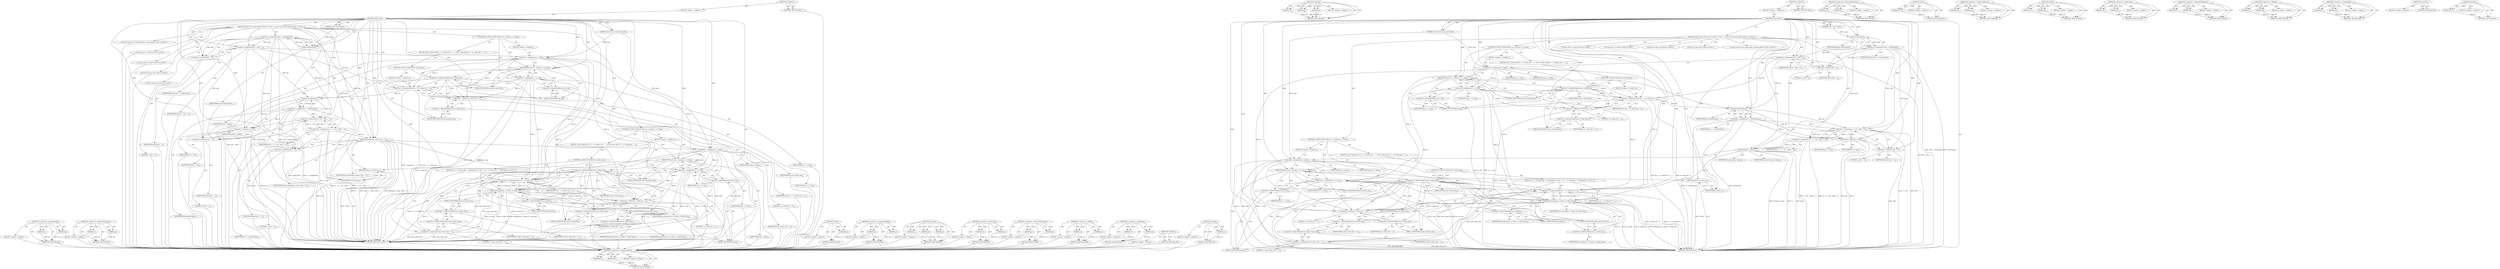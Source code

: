 digraph "xmalloc" {
vulnerable_149 [label=<(METHOD,&lt;operator&gt;.assignmentPlus)>];
vulnerable_150 [label=<(PARAM,p1)>];
vulnerable_151 [label=<(PARAM,p2)>];
vulnerable_152 [label=<(BLOCK,&lt;empty&gt;,&lt;empty&gt;)>];
vulnerable_153 [label=<(METHOD_RETURN,ANY)>];
vulnerable_173 [label=<(METHOD,memcpy)>];
vulnerable_174 [label=<(PARAM,p1)>];
vulnerable_175 [label=<(PARAM,p2)>];
vulnerable_176 [label=<(PARAM,p3)>];
vulnerable_177 [label=<(BLOCK,&lt;empty&gt;,&lt;empty&gt;)>];
vulnerable_178 [label=<(METHOD_RETURN,ANY)>];
vulnerable_6 [label=<(METHOD,&lt;global&gt;)<SUB>1</SUB>>];
vulnerable_7 [label=<(BLOCK,&lt;empty&gt;,&lt;empty&gt;)<SUB>1</SUB>>];
vulnerable_8 [label=<(METHOD,path_name)<SUB>1</SUB>>];
vulnerable_9 [label=<(PARAM,const struct name_path *path)<SUB>1</SUB>>];
vulnerable_10 [label=<(PARAM,const char *name)<SUB>1</SUB>>];
vulnerable_11 [label=<(BLOCK,{
	const struct name_path *p;
	char *n, *m;
	in...,{
	const struct name_path *p;
	char *n, *m;
	in...)<SUB>2</SUB>>];
vulnerable_12 [label="<(LOCAL,const struct name_path* p: name_path*)<SUB>3</SUB>>"];
vulnerable_13 [label="<(LOCAL,char* n: char*)<SUB>4</SUB>>"];
vulnerable_14 [label="<(LOCAL,char* m: char*)<SUB>4</SUB>>"];
vulnerable_15 [label="<(LOCAL,int nlen: int)<SUB>5</SUB>>"];
vulnerable_16 [label=<(&lt;operator&gt;.assignment,nlen = strlen(name))<SUB>5</SUB>>];
vulnerable_17 [label=<(IDENTIFIER,nlen,nlen = strlen(name))<SUB>5</SUB>>];
vulnerable_18 [label=<(strlen,strlen(name))<SUB>5</SUB>>];
vulnerable_19 [label=<(IDENTIFIER,name,strlen(name))<SUB>5</SUB>>];
vulnerable_20 [label="<(LOCAL,int len: int)<SUB>6</SUB>>"];
vulnerable_21 [label=<(&lt;operator&gt;.assignment,len = nlen + 1)<SUB>6</SUB>>];
vulnerable_22 [label=<(IDENTIFIER,len,len = nlen + 1)<SUB>6</SUB>>];
vulnerable_23 [label=<(&lt;operator&gt;.addition,nlen + 1)<SUB>6</SUB>>];
vulnerable_24 [label=<(IDENTIFIER,nlen,nlen + 1)<SUB>6</SUB>>];
vulnerable_25 [label=<(LITERAL,1,nlen + 1)<SUB>6</SUB>>];
vulnerable_26 [label=<(CONTROL_STRUCTURE,FOR,for (p = path;p;p = p-&gt;up))<SUB>8</SUB>>];
vulnerable_27 [label=<(BLOCK,&lt;empty&gt;,&lt;empty&gt;)<SUB>8</SUB>>];
vulnerable_28 [label=<(&lt;operator&gt;.assignment,p = path)<SUB>8</SUB>>];
vulnerable_29 [label=<(IDENTIFIER,p,p = path)<SUB>8</SUB>>];
vulnerable_30 [label=<(IDENTIFIER,path,p = path)<SUB>8</SUB>>];
vulnerable_31 [label=<(IDENTIFIER,p,for (p = path;p;p = p-&gt;up))<SUB>8</SUB>>];
vulnerable_32 [label=<(&lt;operator&gt;.assignment,p = p-&gt;up)<SUB>8</SUB>>];
vulnerable_33 [label=<(IDENTIFIER,p,p = p-&gt;up)<SUB>8</SUB>>];
vulnerable_34 [label=<(&lt;operator&gt;.indirectFieldAccess,p-&gt;up)<SUB>8</SUB>>];
vulnerable_35 [label=<(IDENTIFIER,p,p = p-&gt;up)<SUB>8</SUB>>];
vulnerable_36 [label=<(FIELD_IDENTIFIER,up,up)<SUB>8</SUB>>];
vulnerable_37 [label=<(BLOCK,{
		if (p-&gt;elem_len)
			len += p-&gt;elem_len + 1;...,{
		if (p-&gt;elem_len)
			len += p-&gt;elem_len + 1;...)<SUB>8</SUB>>];
vulnerable_38 [label=<(CONTROL_STRUCTURE,IF,if (p-&gt;elem_len))<SUB>9</SUB>>];
vulnerable_39 [label=<(&lt;operator&gt;.indirectFieldAccess,p-&gt;elem_len)<SUB>9</SUB>>];
vulnerable_40 [label=<(IDENTIFIER,p,if (p-&gt;elem_len))<SUB>9</SUB>>];
vulnerable_41 [label=<(FIELD_IDENTIFIER,elem_len,elem_len)<SUB>9</SUB>>];
vulnerable_42 [label=<(BLOCK,&lt;empty&gt;,&lt;empty&gt;)<SUB>10</SUB>>];
vulnerable_43 [label=<(&lt;operator&gt;.assignmentPlus,len += p-&gt;elem_len + 1)<SUB>10</SUB>>];
vulnerable_44 [label=<(IDENTIFIER,len,len += p-&gt;elem_len + 1)<SUB>10</SUB>>];
vulnerable_45 [label=<(&lt;operator&gt;.addition,p-&gt;elem_len + 1)<SUB>10</SUB>>];
vulnerable_46 [label=<(&lt;operator&gt;.indirectFieldAccess,p-&gt;elem_len)<SUB>10</SUB>>];
vulnerable_47 [label=<(IDENTIFIER,p,p-&gt;elem_len + 1)<SUB>10</SUB>>];
vulnerable_48 [label=<(FIELD_IDENTIFIER,elem_len,elem_len)<SUB>10</SUB>>];
vulnerable_49 [label=<(LITERAL,1,p-&gt;elem_len + 1)<SUB>10</SUB>>];
vulnerable_50 [label=<(&lt;operator&gt;.assignment,n = xmalloc(len))<SUB>12</SUB>>];
vulnerable_51 [label=<(IDENTIFIER,n,n = xmalloc(len))<SUB>12</SUB>>];
vulnerable_52 [label=<(xmalloc,xmalloc(len))<SUB>12</SUB>>];
vulnerable_53 [label=<(IDENTIFIER,len,xmalloc(len))<SUB>12</SUB>>];
vulnerable_54 [label=<(&lt;operator&gt;.assignment,m = n + len - (nlen + 1))<SUB>13</SUB>>];
vulnerable_55 [label=<(IDENTIFIER,m,m = n + len - (nlen + 1))<SUB>13</SUB>>];
vulnerable_56 [label=<(&lt;operator&gt;.subtraction,n + len - (nlen + 1))<SUB>13</SUB>>];
vulnerable_57 [label=<(&lt;operator&gt;.addition,n + len)<SUB>13</SUB>>];
vulnerable_58 [label=<(IDENTIFIER,n,n + len)<SUB>13</SUB>>];
vulnerable_59 [label=<(IDENTIFIER,len,n + len)<SUB>13</SUB>>];
vulnerable_60 [label=<(&lt;operator&gt;.addition,nlen + 1)<SUB>13</SUB>>];
vulnerable_61 [label=<(IDENTIFIER,nlen,nlen + 1)<SUB>13</SUB>>];
vulnerable_62 [label=<(LITERAL,1,nlen + 1)<SUB>13</SUB>>];
vulnerable_63 [label=<(strcpy,strcpy(m, name))<SUB>14</SUB>>];
vulnerable_64 [label=<(IDENTIFIER,m,strcpy(m, name))<SUB>14</SUB>>];
vulnerable_65 [label=<(IDENTIFIER,name,strcpy(m, name))<SUB>14</SUB>>];
vulnerable_66 [label=<(CONTROL_STRUCTURE,FOR,for (p = path;p;p = p-&gt;up))<SUB>15</SUB>>];
vulnerable_67 [label=<(BLOCK,&lt;empty&gt;,&lt;empty&gt;)<SUB>15</SUB>>];
vulnerable_68 [label=<(&lt;operator&gt;.assignment,p = path)<SUB>15</SUB>>];
vulnerable_69 [label=<(IDENTIFIER,p,p = path)<SUB>15</SUB>>];
vulnerable_70 [label=<(IDENTIFIER,path,p = path)<SUB>15</SUB>>];
vulnerable_71 [label=<(IDENTIFIER,p,for (p = path;p;p = p-&gt;up))<SUB>15</SUB>>];
vulnerable_72 [label=<(&lt;operator&gt;.assignment,p = p-&gt;up)<SUB>15</SUB>>];
vulnerable_73 [label=<(IDENTIFIER,p,p = p-&gt;up)<SUB>15</SUB>>];
vulnerable_74 [label=<(&lt;operator&gt;.indirectFieldAccess,p-&gt;up)<SUB>15</SUB>>];
vulnerable_75 [label=<(IDENTIFIER,p,p = p-&gt;up)<SUB>15</SUB>>];
vulnerable_76 [label=<(FIELD_IDENTIFIER,up,up)<SUB>15</SUB>>];
vulnerable_77 [label=<(BLOCK,{
 		if (p-&gt;elem_len) {
 			m -= p-&gt;elem_len + ...,{
 		if (p-&gt;elem_len) {
 			m -= p-&gt;elem_len + ...)<SUB>15</SUB>>];
vulnerable_78 [label=<(CONTROL_STRUCTURE,IF,if (p-&gt;elem_len))<SUB>16</SUB>>];
vulnerable_79 [label=<(&lt;operator&gt;.indirectFieldAccess,p-&gt;elem_len)<SUB>16</SUB>>];
vulnerable_80 [label=<(IDENTIFIER,p,if (p-&gt;elem_len))<SUB>16</SUB>>];
vulnerable_81 [label=<(FIELD_IDENTIFIER,elem_len,elem_len)<SUB>16</SUB>>];
vulnerable_82 [label=<(BLOCK,{
 			m -= p-&gt;elem_len + 1;
			memcpy(m, p-&gt;ele...,{
 			m -= p-&gt;elem_len + 1;
			memcpy(m, p-&gt;ele...)<SUB>16</SUB>>];
vulnerable_83 [label=<(&lt;operator&gt;.assignmentMinus,m -= p-&gt;elem_len + 1)<SUB>17</SUB>>];
vulnerable_84 [label=<(IDENTIFIER,m,m -= p-&gt;elem_len + 1)<SUB>17</SUB>>];
vulnerable_85 [label=<(&lt;operator&gt;.addition,p-&gt;elem_len + 1)<SUB>17</SUB>>];
vulnerable_86 [label=<(&lt;operator&gt;.indirectFieldAccess,p-&gt;elem_len)<SUB>17</SUB>>];
vulnerable_87 [label=<(IDENTIFIER,p,p-&gt;elem_len + 1)<SUB>17</SUB>>];
vulnerable_88 [label=<(FIELD_IDENTIFIER,elem_len,elem_len)<SUB>17</SUB>>];
vulnerable_89 [label=<(LITERAL,1,p-&gt;elem_len + 1)<SUB>17</SUB>>];
vulnerable_90 [label=<(memcpy,memcpy(m, p-&gt;elem, p-&gt;elem_len))<SUB>18</SUB>>];
vulnerable_91 [label=<(IDENTIFIER,m,memcpy(m, p-&gt;elem, p-&gt;elem_len))<SUB>18</SUB>>];
vulnerable_92 [label=<(&lt;operator&gt;.indirectFieldAccess,p-&gt;elem)<SUB>18</SUB>>];
vulnerable_93 [label=<(IDENTIFIER,p,memcpy(m, p-&gt;elem, p-&gt;elem_len))<SUB>18</SUB>>];
vulnerable_94 [label=<(FIELD_IDENTIFIER,elem,elem)<SUB>18</SUB>>];
vulnerable_95 [label=<(&lt;operator&gt;.indirectFieldAccess,p-&gt;elem_len)<SUB>18</SUB>>];
vulnerable_96 [label=<(IDENTIFIER,p,memcpy(m, p-&gt;elem, p-&gt;elem_len))<SUB>18</SUB>>];
vulnerable_97 [label=<(FIELD_IDENTIFIER,elem_len,elem_len)<SUB>18</SUB>>];
vulnerable_98 [label=<(&lt;operator&gt;.assignment,m[p-&gt;elem_len] = '/')<SUB>19</SUB>>];
vulnerable_99 [label=<(&lt;operator&gt;.indirectIndexAccess,m[p-&gt;elem_len])<SUB>19</SUB>>];
vulnerable_100 [label=<(IDENTIFIER,m,m[p-&gt;elem_len] = '/')<SUB>19</SUB>>];
vulnerable_101 [label=<(&lt;operator&gt;.indirectFieldAccess,p-&gt;elem_len)<SUB>19</SUB>>];
vulnerable_102 [label=<(IDENTIFIER,p,m[p-&gt;elem_len] = '/')<SUB>19</SUB>>];
vulnerable_103 [label=<(FIELD_IDENTIFIER,elem_len,elem_len)<SUB>19</SUB>>];
vulnerable_104 [label=<(LITERAL,'/',m[p-&gt;elem_len] = '/')<SUB>19</SUB>>];
vulnerable_105 [label=<(RETURN,return n;,return n;)<SUB>22</SUB>>];
vulnerable_106 [label=<(IDENTIFIER,n,return n;)<SUB>22</SUB>>];
vulnerable_107 [label=<(METHOD_RETURN,char*)<SUB>1</SUB>>];
vulnerable_109 [label=<(METHOD_RETURN,ANY)<SUB>1</SUB>>];
vulnerable_179 [label=<(METHOD,&lt;operator&gt;.indirectIndexAccess)>];
vulnerable_180 [label=<(PARAM,p1)>];
vulnerable_181 [label=<(PARAM,p2)>];
vulnerable_182 [label=<(BLOCK,&lt;empty&gt;,&lt;empty&gt;)>];
vulnerable_183 [label=<(METHOD_RETURN,ANY)>];
vulnerable_135 [label=<(METHOD,strlen)>];
vulnerable_136 [label=<(PARAM,p1)>];
vulnerable_137 [label=<(BLOCK,&lt;empty&gt;,&lt;empty&gt;)>];
vulnerable_138 [label=<(METHOD_RETURN,ANY)>];
vulnerable_168 [label=<(METHOD,&lt;operator&gt;.assignmentMinus)>];
vulnerable_169 [label=<(PARAM,p1)>];
vulnerable_170 [label=<(PARAM,p2)>];
vulnerable_171 [label=<(BLOCK,&lt;empty&gt;,&lt;empty&gt;)>];
vulnerable_172 [label=<(METHOD_RETURN,ANY)>];
vulnerable_163 [label=<(METHOD,strcpy)>];
vulnerable_164 [label=<(PARAM,p1)>];
vulnerable_165 [label=<(PARAM,p2)>];
vulnerable_166 [label=<(BLOCK,&lt;empty&gt;,&lt;empty&gt;)>];
vulnerable_167 [label=<(METHOD_RETURN,ANY)>];
vulnerable_158 [label=<(METHOD,&lt;operator&gt;.subtraction)>];
vulnerable_159 [label=<(PARAM,p1)>];
vulnerable_160 [label=<(PARAM,p2)>];
vulnerable_161 [label=<(BLOCK,&lt;empty&gt;,&lt;empty&gt;)>];
vulnerable_162 [label=<(METHOD_RETURN,ANY)>];
vulnerable_144 [label=<(METHOD,&lt;operator&gt;.indirectFieldAccess)>];
vulnerable_145 [label=<(PARAM,p1)>];
vulnerable_146 [label=<(PARAM,p2)>];
vulnerable_147 [label=<(BLOCK,&lt;empty&gt;,&lt;empty&gt;)>];
vulnerable_148 [label=<(METHOD_RETURN,ANY)>];
vulnerable_139 [label=<(METHOD,&lt;operator&gt;.addition)>];
vulnerable_140 [label=<(PARAM,p1)>];
vulnerable_141 [label=<(PARAM,p2)>];
vulnerable_142 [label=<(BLOCK,&lt;empty&gt;,&lt;empty&gt;)>];
vulnerable_143 [label=<(METHOD_RETURN,ANY)>];
vulnerable_130 [label=<(METHOD,&lt;operator&gt;.assignment)>];
vulnerable_131 [label=<(PARAM,p1)>];
vulnerable_132 [label=<(PARAM,p2)>];
vulnerable_133 [label=<(BLOCK,&lt;empty&gt;,&lt;empty&gt;)>];
vulnerable_134 [label=<(METHOD_RETURN,ANY)>];
vulnerable_124 [label=<(METHOD,&lt;global&gt;)<SUB>1</SUB>>];
vulnerable_125 [label=<(BLOCK,&lt;empty&gt;,&lt;empty&gt;)>];
vulnerable_126 [label=<(METHOD_RETURN,ANY)>];
vulnerable_154 [label=<(METHOD,xmalloc)>];
vulnerable_155 [label=<(PARAM,p1)>];
vulnerable_156 [label=<(BLOCK,&lt;empty&gt;,&lt;empty&gt;)>];
vulnerable_157 [label=<(METHOD_RETURN,ANY)>];
fixed_152 [label=<(METHOD,&lt;operator&gt;.assignmentPlus)>];
fixed_153 [label=<(PARAM,p1)>];
fixed_154 [label=<(PARAM,p2)>];
fixed_155 [label=<(BLOCK,&lt;empty&gt;,&lt;empty&gt;)>];
fixed_156 [label=<(METHOD_RETURN,ANY)>];
fixed_177 [label=<(METHOD,&lt;operator&gt;.indirectIndexAccess)>];
fixed_178 [label=<(PARAM,p1)>];
fixed_179 [label=<(PARAM,p2)>];
fixed_180 [label=<(BLOCK,&lt;empty&gt;,&lt;empty&gt;)>];
fixed_181 [label=<(METHOD_RETURN,ANY)>];
fixed_6 [label=<(METHOD,&lt;global&gt;)<SUB>1</SUB>>];
fixed_7 [label=<(BLOCK,&lt;empty&gt;,&lt;empty&gt;)<SUB>1</SUB>>];
fixed_8 [label=<(METHOD,path_name)<SUB>1</SUB>>];
fixed_9 [label=<(PARAM,const struct name_path *path)<SUB>1</SUB>>];
fixed_10 [label=<(PARAM,const char *name)<SUB>1</SUB>>];
fixed_11 [label=<(BLOCK,{
	const struct name_path *p;
	char *n, *m;
	in...,{
	const struct name_path *p;
	char *n, *m;
	in...)<SUB>2</SUB>>];
fixed_12 [label="<(LOCAL,const struct name_path* p: name_path*)<SUB>3</SUB>>"];
fixed_13 [label="<(LOCAL,char* n: char*)<SUB>4</SUB>>"];
fixed_14 [label="<(LOCAL,char* m: char*)<SUB>4</SUB>>"];
fixed_15 [label="<(LOCAL,int nlen: int)<SUB>5</SUB>>"];
fixed_16 [label=<(&lt;operator&gt;.assignment,nlen = strlen(name))<SUB>5</SUB>>];
fixed_17 [label=<(IDENTIFIER,nlen,nlen = strlen(name))<SUB>5</SUB>>];
fixed_18 [label=<(strlen,strlen(name))<SUB>5</SUB>>];
fixed_19 [label=<(IDENTIFIER,name,strlen(name))<SUB>5</SUB>>];
fixed_20 [label="<(LOCAL,int len: int)<SUB>6</SUB>>"];
fixed_21 [label=<(&lt;operator&gt;.assignment,len = nlen + 1)<SUB>6</SUB>>];
fixed_22 [label=<(IDENTIFIER,len,len = nlen + 1)<SUB>6</SUB>>];
fixed_23 [label=<(&lt;operator&gt;.addition,nlen + 1)<SUB>6</SUB>>];
fixed_24 [label=<(IDENTIFIER,nlen,nlen + 1)<SUB>6</SUB>>];
fixed_25 [label=<(LITERAL,1,nlen + 1)<SUB>6</SUB>>];
fixed_26 [label=<(CONTROL_STRUCTURE,FOR,for (p = path;p;p = p-&gt;up))<SUB>8</SUB>>];
fixed_27 [label=<(BLOCK,&lt;empty&gt;,&lt;empty&gt;)<SUB>8</SUB>>];
fixed_28 [label=<(&lt;operator&gt;.assignment,p = path)<SUB>8</SUB>>];
fixed_29 [label=<(IDENTIFIER,p,p = path)<SUB>8</SUB>>];
fixed_30 [label=<(IDENTIFIER,path,p = path)<SUB>8</SUB>>];
fixed_31 [label=<(IDENTIFIER,p,for (p = path;p;p = p-&gt;up))<SUB>8</SUB>>];
fixed_32 [label=<(&lt;operator&gt;.assignment,p = p-&gt;up)<SUB>8</SUB>>];
fixed_33 [label=<(IDENTIFIER,p,p = p-&gt;up)<SUB>8</SUB>>];
fixed_34 [label=<(&lt;operator&gt;.indirectFieldAccess,p-&gt;up)<SUB>8</SUB>>];
fixed_35 [label=<(IDENTIFIER,p,p = p-&gt;up)<SUB>8</SUB>>];
fixed_36 [label=<(FIELD_IDENTIFIER,up,up)<SUB>8</SUB>>];
fixed_37 [label=<(BLOCK,{
		if (p-&gt;elem_len)
			len += p-&gt;elem_len + 1;...,{
		if (p-&gt;elem_len)
			len += p-&gt;elem_len + 1;...)<SUB>8</SUB>>];
fixed_38 [label=<(CONTROL_STRUCTURE,IF,if (p-&gt;elem_len))<SUB>9</SUB>>];
fixed_39 [label=<(&lt;operator&gt;.indirectFieldAccess,p-&gt;elem_len)<SUB>9</SUB>>];
fixed_40 [label=<(IDENTIFIER,p,if (p-&gt;elem_len))<SUB>9</SUB>>];
fixed_41 [label=<(FIELD_IDENTIFIER,elem_len,elem_len)<SUB>9</SUB>>];
fixed_42 [label=<(BLOCK,&lt;empty&gt;,&lt;empty&gt;)<SUB>10</SUB>>];
fixed_43 [label=<(&lt;operator&gt;.assignmentPlus,len += p-&gt;elem_len + 1)<SUB>10</SUB>>];
fixed_44 [label=<(IDENTIFIER,len,len += p-&gt;elem_len + 1)<SUB>10</SUB>>];
fixed_45 [label=<(&lt;operator&gt;.addition,p-&gt;elem_len + 1)<SUB>10</SUB>>];
fixed_46 [label=<(&lt;operator&gt;.indirectFieldAccess,p-&gt;elem_len)<SUB>10</SUB>>];
fixed_47 [label=<(IDENTIFIER,p,p-&gt;elem_len + 1)<SUB>10</SUB>>];
fixed_48 [label=<(FIELD_IDENTIFIER,elem_len,elem_len)<SUB>10</SUB>>];
fixed_49 [label=<(LITERAL,1,p-&gt;elem_len + 1)<SUB>10</SUB>>];
fixed_50 [label=<(&lt;operator&gt;.assignment,n = xmalloc(len))<SUB>12</SUB>>];
fixed_51 [label=<(IDENTIFIER,n,n = xmalloc(len))<SUB>12</SUB>>];
fixed_52 [label=<(xmalloc,xmalloc(len))<SUB>12</SUB>>];
fixed_53 [label=<(IDENTIFIER,len,xmalloc(len))<SUB>12</SUB>>];
fixed_54 [label=<(&lt;operator&gt;.assignment,m = n + len - (nlen + 1))<SUB>13</SUB>>];
fixed_55 [label=<(IDENTIFIER,m,m = n + len - (nlen + 1))<SUB>13</SUB>>];
fixed_56 [label=<(&lt;operator&gt;.subtraction,n + len - (nlen + 1))<SUB>13</SUB>>];
fixed_57 [label=<(&lt;operator&gt;.addition,n + len)<SUB>13</SUB>>];
fixed_58 [label=<(IDENTIFIER,n,n + len)<SUB>13</SUB>>];
fixed_59 [label=<(IDENTIFIER,len,n + len)<SUB>13</SUB>>];
fixed_60 [label=<(&lt;operator&gt;.addition,nlen + 1)<SUB>13</SUB>>];
fixed_61 [label=<(IDENTIFIER,nlen,nlen + 1)<SUB>13</SUB>>];
fixed_62 [label=<(LITERAL,1,nlen + 1)<SUB>13</SUB>>];
fixed_63 [label=<(memcpy,memcpy(m, name, nlen + 1))<SUB>14</SUB>>];
fixed_64 [label=<(IDENTIFIER,m,memcpy(m, name, nlen + 1))<SUB>14</SUB>>];
fixed_65 [label=<(IDENTIFIER,name,memcpy(m, name, nlen + 1))<SUB>14</SUB>>];
fixed_66 [label=<(&lt;operator&gt;.addition,nlen + 1)<SUB>14</SUB>>];
fixed_67 [label=<(IDENTIFIER,nlen,nlen + 1)<SUB>14</SUB>>];
fixed_68 [label=<(LITERAL,1,nlen + 1)<SUB>14</SUB>>];
fixed_69 [label=<(CONTROL_STRUCTURE,FOR,for (p = path;p;p = p-&gt;up))<SUB>15</SUB>>];
fixed_70 [label=<(BLOCK,&lt;empty&gt;,&lt;empty&gt;)<SUB>15</SUB>>];
fixed_71 [label=<(&lt;operator&gt;.assignment,p = path)<SUB>15</SUB>>];
fixed_72 [label=<(IDENTIFIER,p,p = path)<SUB>15</SUB>>];
fixed_73 [label=<(IDENTIFIER,path,p = path)<SUB>15</SUB>>];
fixed_74 [label=<(IDENTIFIER,p,for (p = path;p;p = p-&gt;up))<SUB>15</SUB>>];
fixed_75 [label=<(&lt;operator&gt;.assignment,p = p-&gt;up)<SUB>15</SUB>>];
fixed_76 [label=<(IDENTIFIER,p,p = p-&gt;up)<SUB>15</SUB>>];
fixed_77 [label=<(&lt;operator&gt;.indirectFieldAccess,p-&gt;up)<SUB>15</SUB>>];
fixed_78 [label=<(IDENTIFIER,p,p = p-&gt;up)<SUB>15</SUB>>];
fixed_79 [label=<(FIELD_IDENTIFIER,up,up)<SUB>15</SUB>>];
fixed_80 [label=<(BLOCK,{
 		if (p-&gt;elem_len) {
 			m -= p-&gt;elem_len + ...,{
 		if (p-&gt;elem_len) {
 			m -= p-&gt;elem_len + ...)<SUB>15</SUB>>];
fixed_81 [label=<(CONTROL_STRUCTURE,IF,if (p-&gt;elem_len))<SUB>16</SUB>>];
fixed_82 [label=<(&lt;operator&gt;.indirectFieldAccess,p-&gt;elem_len)<SUB>16</SUB>>];
fixed_83 [label=<(IDENTIFIER,p,if (p-&gt;elem_len))<SUB>16</SUB>>];
fixed_84 [label=<(FIELD_IDENTIFIER,elem_len,elem_len)<SUB>16</SUB>>];
fixed_85 [label=<(BLOCK,{
 			m -= p-&gt;elem_len + 1;
			memcpy(m, p-&gt;ele...,{
 			m -= p-&gt;elem_len + 1;
			memcpy(m, p-&gt;ele...)<SUB>16</SUB>>];
fixed_86 [label=<(&lt;operator&gt;.assignmentMinus,m -= p-&gt;elem_len + 1)<SUB>17</SUB>>];
fixed_87 [label=<(IDENTIFIER,m,m -= p-&gt;elem_len + 1)<SUB>17</SUB>>];
fixed_88 [label=<(&lt;operator&gt;.addition,p-&gt;elem_len + 1)<SUB>17</SUB>>];
fixed_89 [label=<(&lt;operator&gt;.indirectFieldAccess,p-&gt;elem_len)<SUB>17</SUB>>];
fixed_90 [label=<(IDENTIFIER,p,p-&gt;elem_len + 1)<SUB>17</SUB>>];
fixed_91 [label=<(FIELD_IDENTIFIER,elem_len,elem_len)<SUB>17</SUB>>];
fixed_92 [label=<(LITERAL,1,p-&gt;elem_len + 1)<SUB>17</SUB>>];
fixed_93 [label=<(memcpy,memcpy(m, p-&gt;elem, p-&gt;elem_len))<SUB>18</SUB>>];
fixed_94 [label=<(IDENTIFIER,m,memcpy(m, p-&gt;elem, p-&gt;elem_len))<SUB>18</SUB>>];
fixed_95 [label=<(&lt;operator&gt;.indirectFieldAccess,p-&gt;elem)<SUB>18</SUB>>];
fixed_96 [label=<(IDENTIFIER,p,memcpy(m, p-&gt;elem, p-&gt;elem_len))<SUB>18</SUB>>];
fixed_97 [label=<(FIELD_IDENTIFIER,elem,elem)<SUB>18</SUB>>];
fixed_98 [label=<(&lt;operator&gt;.indirectFieldAccess,p-&gt;elem_len)<SUB>18</SUB>>];
fixed_99 [label=<(IDENTIFIER,p,memcpy(m, p-&gt;elem, p-&gt;elem_len))<SUB>18</SUB>>];
fixed_100 [label=<(FIELD_IDENTIFIER,elem_len,elem_len)<SUB>18</SUB>>];
fixed_101 [label=<(&lt;operator&gt;.assignment,m[p-&gt;elem_len] = '/')<SUB>19</SUB>>];
fixed_102 [label=<(&lt;operator&gt;.indirectIndexAccess,m[p-&gt;elem_len])<SUB>19</SUB>>];
fixed_103 [label=<(IDENTIFIER,m,m[p-&gt;elem_len] = '/')<SUB>19</SUB>>];
fixed_104 [label=<(&lt;operator&gt;.indirectFieldAccess,p-&gt;elem_len)<SUB>19</SUB>>];
fixed_105 [label=<(IDENTIFIER,p,m[p-&gt;elem_len] = '/')<SUB>19</SUB>>];
fixed_106 [label=<(FIELD_IDENTIFIER,elem_len,elem_len)<SUB>19</SUB>>];
fixed_107 [label=<(LITERAL,'/',m[p-&gt;elem_len] = '/')<SUB>19</SUB>>];
fixed_108 [label=<(RETURN,return n;,return n;)<SUB>22</SUB>>];
fixed_109 [label=<(IDENTIFIER,n,return n;)<SUB>22</SUB>>];
fixed_110 [label=<(METHOD_RETURN,char*)<SUB>1</SUB>>];
fixed_112 [label=<(METHOD_RETURN,ANY)<SUB>1</SUB>>];
fixed_138 [label=<(METHOD,strlen)>];
fixed_139 [label=<(PARAM,p1)>];
fixed_140 [label=<(BLOCK,&lt;empty&gt;,&lt;empty&gt;)>];
fixed_141 [label=<(METHOD_RETURN,ANY)>];
fixed_172 [label=<(METHOD,&lt;operator&gt;.assignmentMinus)>];
fixed_173 [label=<(PARAM,p1)>];
fixed_174 [label=<(PARAM,p2)>];
fixed_175 [label=<(BLOCK,&lt;empty&gt;,&lt;empty&gt;)>];
fixed_176 [label=<(METHOD_RETURN,ANY)>];
fixed_166 [label=<(METHOD,memcpy)>];
fixed_167 [label=<(PARAM,p1)>];
fixed_168 [label=<(PARAM,p2)>];
fixed_169 [label=<(PARAM,p3)>];
fixed_170 [label=<(BLOCK,&lt;empty&gt;,&lt;empty&gt;)>];
fixed_171 [label=<(METHOD_RETURN,ANY)>];
fixed_161 [label=<(METHOD,&lt;operator&gt;.subtraction)>];
fixed_162 [label=<(PARAM,p1)>];
fixed_163 [label=<(PARAM,p2)>];
fixed_164 [label=<(BLOCK,&lt;empty&gt;,&lt;empty&gt;)>];
fixed_165 [label=<(METHOD_RETURN,ANY)>];
fixed_147 [label=<(METHOD,&lt;operator&gt;.indirectFieldAccess)>];
fixed_148 [label=<(PARAM,p1)>];
fixed_149 [label=<(PARAM,p2)>];
fixed_150 [label=<(BLOCK,&lt;empty&gt;,&lt;empty&gt;)>];
fixed_151 [label=<(METHOD_RETURN,ANY)>];
fixed_142 [label=<(METHOD,&lt;operator&gt;.addition)>];
fixed_143 [label=<(PARAM,p1)>];
fixed_144 [label=<(PARAM,p2)>];
fixed_145 [label=<(BLOCK,&lt;empty&gt;,&lt;empty&gt;)>];
fixed_146 [label=<(METHOD_RETURN,ANY)>];
fixed_133 [label=<(METHOD,&lt;operator&gt;.assignment)>];
fixed_134 [label=<(PARAM,p1)>];
fixed_135 [label=<(PARAM,p2)>];
fixed_136 [label=<(BLOCK,&lt;empty&gt;,&lt;empty&gt;)>];
fixed_137 [label=<(METHOD_RETURN,ANY)>];
fixed_127 [label=<(METHOD,&lt;global&gt;)<SUB>1</SUB>>];
fixed_128 [label=<(BLOCK,&lt;empty&gt;,&lt;empty&gt;)>];
fixed_129 [label=<(METHOD_RETURN,ANY)>];
fixed_157 [label=<(METHOD,xmalloc)>];
fixed_158 [label=<(PARAM,p1)>];
fixed_159 [label=<(BLOCK,&lt;empty&gt;,&lt;empty&gt;)>];
fixed_160 [label=<(METHOD_RETURN,ANY)>];
vulnerable_149 -> vulnerable_150  [key=0, label="AST: "];
vulnerable_149 -> vulnerable_150  [key=1, label="DDG: "];
vulnerable_149 -> vulnerable_152  [key=0, label="AST: "];
vulnerable_149 -> vulnerable_151  [key=0, label="AST: "];
vulnerable_149 -> vulnerable_151  [key=1, label="DDG: "];
vulnerable_149 -> vulnerable_153  [key=0, label="AST: "];
vulnerable_149 -> vulnerable_153  [key=1, label="CFG: "];
vulnerable_150 -> vulnerable_153  [key=0, label="DDG: p1"];
vulnerable_151 -> vulnerable_153  [key=0, label="DDG: p2"];
vulnerable_173 -> vulnerable_174  [key=0, label="AST: "];
vulnerable_173 -> vulnerable_174  [key=1, label="DDG: "];
vulnerable_173 -> vulnerable_177  [key=0, label="AST: "];
vulnerable_173 -> vulnerable_175  [key=0, label="AST: "];
vulnerable_173 -> vulnerable_175  [key=1, label="DDG: "];
vulnerable_173 -> vulnerable_178  [key=0, label="AST: "];
vulnerable_173 -> vulnerable_178  [key=1, label="CFG: "];
vulnerable_173 -> vulnerable_176  [key=0, label="AST: "];
vulnerable_173 -> vulnerable_176  [key=1, label="DDG: "];
vulnerable_174 -> vulnerable_178  [key=0, label="DDG: p1"];
vulnerable_175 -> vulnerable_178  [key=0, label="DDG: p2"];
vulnerable_176 -> vulnerable_178  [key=0, label="DDG: p3"];
vulnerable_6 -> vulnerable_7  [key=0, label="AST: "];
vulnerable_6 -> vulnerable_109  [key=0, label="AST: "];
vulnerable_6 -> vulnerable_109  [key=1, label="CFG: "];
vulnerable_7 -> vulnerable_8  [key=0, label="AST: "];
vulnerable_8 -> vulnerable_9  [key=0, label="AST: "];
vulnerable_8 -> vulnerable_9  [key=1, label="DDG: "];
vulnerable_8 -> vulnerable_10  [key=0, label="AST: "];
vulnerable_8 -> vulnerable_10  [key=1, label="DDG: "];
vulnerable_8 -> vulnerable_11  [key=0, label="AST: "];
vulnerable_8 -> vulnerable_107  [key=0, label="AST: "];
vulnerable_8 -> vulnerable_18  [key=0, label="CFG: "];
vulnerable_8 -> vulnerable_18  [key=1, label="DDG: "];
vulnerable_8 -> vulnerable_21  [key=0, label="DDG: "];
vulnerable_8 -> vulnerable_31  [key=0, label="DDG: "];
vulnerable_8 -> vulnerable_63  [key=0, label="DDG: "];
vulnerable_8 -> vulnerable_71  [key=0, label="DDG: "];
vulnerable_8 -> vulnerable_106  [key=0, label="DDG: "];
vulnerable_8 -> vulnerable_23  [key=0, label="DDG: "];
vulnerable_8 -> vulnerable_28  [key=0, label="DDG: "];
vulnerable_8 -> vulnerable_52  [key=0, label="DDG: "];
vulnerable_8 -> vulnerable_56  [key=0, label="DDG: "];
vulnerable_8 -> vulnerable_68  [key=0, label="DDG: "];
vulnerable_8 -> vulnerable_57  [key=0, label="DDG: "];
vulnerable_8 -> vulnerable_60  [key=0, label="DDG: "];
vulnerable_8 -> vulnerable_43  [key=0, label="DDG: "];
vulnerable_8 -> vulnerable_83  [key=0, label="DDG: "];
vulnerable_8 -> vulnerable_98  [key=0, label="DDG: "];
vulnerable_8 -> vulnerable_90  [key=0, label="DDG: "];
vulnerable_8 -> vulnerable_45  [key=0, label="DDG: "];
vulnerable_8 -> vulnerable_85  [key=0, label="DDG: "];
vulnerable_9 -> vulnerable_28  [key=0, label="DDG: path"];
vulnerable_9 -> vulnerable_68  [key=0, label="DDG: path"];
vulnerable_10 -> vulnerable_18  [key=0, label="DDG: name"];
vulnerable_11 -> vulnerable_12  [key=0, label="AST: "];
vulnerable_11 -> vulnerable_13  [key=0, label="AST: "];
vulnerable_11 -> vulnerable_14  [key=0, label="AST: "];
vulnerable_11 -> vulnerable_15  [key=0, label="AST: "];
vulnerable_11 -> vulnerable_16  [key=0, label="AST: "];
vulnerable_11 -> vulnerable_20  [key=0, label="AST: "];
vulnerable_11 -> vulnerable_21  [key=0, label="AST: "];
vulnerable_11 -> vulnerable_26  [key=0, label="AST: "];
vulnerable_11 -> vulnerable_50  [key=0, label="AST: "];
vulnerable_11 -> vulnerable_54  [key=0, label="AST: "];
vulnerable_11 -> vulnerable_63  [key=0, label="AST: "];
vulnerable_11 -> vulnerable_66  [key=0, label="AST: "];
vulnerable_11 -> vulnerable_105  [key=0, label="AST: "];
vulnerable_16 -> vulnerable_17  [key=0, label="AST: "];
vulnerable_16 -> vulnerable_18  [key=0, label="AST: "];
vulnerable_16 -> vulnerable_23  [key=0, label="CFG: "];
vulnerable_16 -> vulnerable_23  [key=1, label="DDG: nlen"];
vulnerable_16 -> vulnerable_107  [key=0, label="DDG: strlen(name)"];
vulnerable_16 -> vulnerable_107  [key=1, label="DDG: nlen = strlen(name)"];
vulnerable_16 -> vulnerable_21  [key=0, label="DDG: nlen"];
vulnerable_16 -> vulnerable_56  [key=0, label="DDG: nlen"];
vulnerable_16 -> vulnerable_60  [key=0, label="DDG: nlen"];
vulnerable_18 -> vulnerable_19  [key=0, label="AST: "];
vulnerable_18 -> vulnerable_16  [key=0, label="CFG: "];
vulnerable_18 -> vulnerable_16  [key=1, label="DDG: name"];
vulnerable_18 -> vulnerable_63  [key=0, label="DDG: name"];
vulnerable_21 -> vulnerable_22  [key=0, label="AST: "];
vulnerable_21 -> vulnerable_23  [key=0, label="AST: "];
vulnerable_21 -> vulnerable_28  [key=0, label="CFG: "];
vulnerable_21 -> vulnerable_107  [key=0, label="DDG: len = nlen + 1"];
vulnerable_21 -> vulnerable_52  [key=0, label="DDG: len"];
vulnerable_21 -> vulnerable_43  [key=0, label="DDG: len"];
vulnerable_23 -> vulnerable_24  [key=0, label="AST: "];
vulnerable_23 -> vulnerable_25  [key=0, label="AST: "];
vulnerable_23 -> vulnerable_21  [key=0, label="CFG: "];
vulnerable_26 -> vulnerable_27  [key=0, label="AST: "];
vulnerable_26 -> vulnerable_31  [key=0, label="AST: "];
vulnerable_26 -> vulnerable_32  [key=0, label="AST: "];
vulnerable_26 -> vulnerable_37  [key=0, label="AST: "];
vulnerable_27 -> vulnerable_28  [key=0, label="AST: "];
vulnerable_28 -> vulnerable_29  [key=0, label="AST: "];
vulnerable_28 -> vulnerable_30  [key=0, label="AST: "];
vulnerable_28 -> vulnerable_31  [key=0, label="CFG: "];
vulnerable_28 -> vulnerable_32  [key=0, label="DDG: p"];
vulnerable_28 -> vulnerable_72  [key=0, label="DDG: p"];
vulnerable_28 -> vulnerable_43  [key=0, label="DDG: p"];
vulnerable_28 -> vulnerable_83  [key=0, label="DDG: p"];
vulnerable_28 -> vulnerable_90  [key=0, label="DDG: p"];
vulnerable_28 -> vulnerable_45  [key=0, label="DDG: p"];
vulnerable_28 -> vulnerable_85  [key=0, label="DDG: p"];
vulnerable_31 -> vulnerable_41  [key=0, label="CFG: "];
vulnerable_31 -> vulnerable_41  [key=1, label="CDG: "];
vulnerable_31 -> vulnerable_52  [key=0, label="CFG: "];
vulnerable_31 -> vulnerable_34  [key=0, label="CDG: "];
vulnerable_31 -> vulnerable_32  [key=0, label="CDG: "];
vulnerable_31 -> vulnerable_36  [key=0, label="CDG: "];
vulnerable_31 -> vulnerable_39  [key=0, label="CDG: "];
vulnerable_31 -> vulnerable_31  [key=0, label="CDG: "];
vulnerable_32 -> vulnerable_33  [key=0, label="AST: "];
vulnerable_32 -> vulnerable_34  [key=0, label="AST: "];
vulnerable_32 -> vulnerable_31  [key=0, label="CFG: "];
vulnerable_32 -> vulnerable_107  [key=0, label="DDG: p-&gt;up"];
vulnerable_32 -> vulnerable_107  [key=1, label="DDG: p = p-&gt;up"];
vulnerable_32 -> vulnerable_43  [key=0, label="DDG: p"];
vulnerable_32 -> vulnerable_83  [key=0, label="DDG: p"];
vulnerable_32 -> vulnerable_90  [key=0, label="DDG: p"];
vulnerable_32 -> vulnerable_45  [key=0, label="DDG: p"];
vulnerable_32 -> vulnerable_85  [key=0, label="DDG: p"];
vulnerable_34 -> vulnerable_35  [key=0, label="AST: "];
vulnerable_34 -> vulnerable_36  [key=0, label="AST: "];
vulnerable_34 -> vulnerable_32  [key=0, label="CFG: "];
vulnerable_36 -> vulnerable_34  [key=0, label="CFG: "];
vulnerable_37 -> vulnerable_38  [key=0, label="AST: "];
vulnerable_38 -> vulnerable_39  [key=0, label="AST: "];
vulnerable_38 -> vulnerable_42  [key=0, label="AST: "];
vulnerable_39 -> vulnerable_40  [key=0, label="AST: "];
vulnerable_39 -> vulnerable_41  [key=0, label="AST: "];
vulnerable_39 -> vulnerable_48  [key=0, label="CFG: "];
vulnerable_39 -> vulnerable_48  [key=1, label="CDG: "];
vulnerable_39 -> vulnerable_36  [key=0, label="CFG: "];
vulnerable_39 -> vulnerable_46  [key=0, label="CDG: "];
vulnerable_39 -> vulnerable_45  [key=0, label="CDG: "];
vulnerable_39 -> vulnerable_43  [key=0, label="CDG: "];
vulnerable_41 -> vulnerable_39  [key=0, label="CFG: "];
vulnerable_42 -> vulnerable_43  [key=0, label="AST: "];
vulnerable_43 -> vulnerable_44  [key=0, label="AST: "];
vulnerable_43 -> vulnerable_45  [key=0, label="AST: "];
vulnerable_43 -> vulnerable_36  [key=0, label="CFG: "];
vulnerable_43 -> vulnerable_107  [key=0, label="DDG: p-&gt;elem_len + 1"];
vulnerable_43 -> vulnerable_107  [key=1, label="DDG: len += p-&gt;elem_len + 1"];
vulnerable_43 -> vulnerable_52  [key=0, label="DDG: len"];
vulnerable_45 -> vulnerable_46  [key=0, label="AST: "];
vulnerable_45 -> vulnerable_49  [key=0, label="AST: "];
vulnerable_45 -> vulnerable_43  [key=0, label="CFG: "];
vulnerable_45 -> vulnerable_107  [key=0, label="DDG: p-&gt;elem_len"];
vulnerable_46 -> vulnerable_47  [key=0, label="AST: "];
vulnerable_46 -> vulnerable_48  [key=0, label="AST: "];
vulnerable_46 -> vulnerable_45  [key=0, label="CFG: "];
vulnerable_48 -> vulnerable_46  [key=0, label="CFG: "];
vulnerable_50 -> vulnerable_51  [key=0, label="AST: "];
vulnerable_50 -> vulnerable_52  [key=0, label="AST: "];
vulnerable_50 -> vulnerable_57  [key=0, label="CFG: "];
vulnerable_50 -> vulnerable_57  [key=1, label="DDG: n"];
vulnerable_50 -> vulnerable_107  [key=0, label="DDG: xmalloc(len)"];
vulnerable_50 -> vulnerable_107  [key=1, label="DDG: n = xmalloc(len)"];
vulnerable_50 -> vulnerable_106  [key=0, label="DDG: n"];
vulnerable_50 -> vulnerable_56  [key=0, label="DDG: n"];
vulnerable_52 -> vulnerable_53  [key=0, label="AST: "];
vulnerable_52 -> vulnerable_50  [key=0, label="CFG: "];
vulnerable_52 -> vulnerable_50  [key=1, label="DDG: len"];
vulnerable_52 -> vulnerable_56  [key=0, label="DDG: len"];
vulnerable_52 -> vulnerable_57  [key=0, label="DDG: len"];
vulnerable_54 -> vulnerable_55  [key=0, label="AST: "];
vulnerable_54 -> vulnerable_56  [key=0, label="AST: "];
vulnerable_54 -> vulnerable_63  [key=0, label="CFG: "];
vulnerable_54 -> vulnerable_63  [key=1, label="DDG: m"];
vulnerable_54 -> vulnerable_107  [key=0, label="DDG: n + len - (nlen + 1)"];
vulnerable_54 -> vulnerable_107  [key=1, label="DDG: m = n + len - (nlen + 1)"];
vulnerable_56 -> vulnerable_57  [key=0, label="AST: "];
vulnerable_56 -> vulnerable_60  [key=0, label="AST: "];
vulnerable_56 -> vulnerable_54  [key=0, label="CFG: "];
vulnerable_56 -> vulnerable_54  [key=1, label="DDG: n + len"];
vulnerable_56 -> vulnerable_54  [key=2, label="DDG: nlen + 1"];
vulnerable_56 -> vulnerable_107  [key=0, label="DDG: n + len"];
vulnerable_56 -> vulnerable_107  [key=1, label="DDG: nlen + 1"];
vulnerable_57 -> vulnerable_58  [key=0, label="AST: "];
vulnerable_57 -> vulnerable_59  [key=0, label="AST: "];
vulnerable_57 -> vulnerable_60  [key=0, label="CFG: "];
vulnerable_57 -> vulnerable_107  [key=0, label="DDG: n"];
vulnerable_57 -> vulnerable_107  [key=1, label="DDG: len"];
vulnerable_60 -> vulnerable_61  [key=0, label="AST: "];
vulnerable_60 -> vulnerable_62  [key=0, label="AST: "];
vulnerable_60 -> vulnerable_56  [key=0, label="CFG: "];
vulnerable_60 -> vulnerable_107  [key=0, label="DDG: nlen"];
vulnerable_63 -> vulnerable_64  [key=0, label="AST: "];
vulnerable_63 -> vulnerable_65  [key=0, label="AST: "];
vulnerable_63 -> vulnerable_68  [key=0, label="CFG: "];
vulnerable_63 -> vulnerable_107  [key=0, label="DDG: m"];
vulnerable_63 -> vulnerable_107  [key=1, label="DDG: name"];
vulnerable_63 -> vulnerable_107  [key=2, label="DDG: strcpy(m, name)"];
vulnerable_63 -> vulnerable_83  [key=0, label="DDG: m"];
vulnerable_66 -> vulnerable_67  [key=0, label="AST: "];
vulnerable_66 -> vulnerable_71  [key=0, label="AST: "];
vulnerable_66 -> vulnerable_72  [key=0, label="AST: "];
vulnerable_66 -> vulnerable_77  [key=0, label="AST: "];
vulnerable_67 -> vulnerable_68  [key=0, label="AST: "];
vulnerable_68 -> vulnerable_69  [key=0, label="AST: "];
vulnerable_68 -> vulnerable_70  [key=0, label="AST: "];
vulnerable_68 -> vulnerable_71  [key=0, label="CFG: "];
vulnerable_68 -> vulnerable_107  [key=0, label="DDG: p"];
vulnerable_68 -> vulnerable_107  [key=1, label="DDG: path"];
vulnerable_68 -> vulnerable_107  [key=2, label="DDG: p = path"];
vulnerable_68 -> vulnerable_72  [key=0, label="DDG: p"];
vulnerable_68 -> vulnerable_83  [key=0, label="DDG: p"];
vulnerable_68 -> vulnerable_90  [key=0, label="DDG: p"];
vulnerable_68 -> vulnerable_85  [key=0, label="DDG: p"];
vulnerable_71 -> vulnerable_81  [key=0, label="CFG: "];
vulnerable_71 -> vulnerable_81  [key=1, label="CDG: "];
vulnerable_71 -> vulnerable_105  [key=0, label="CFG: "];
vulnerable_71 -> vulnerable_71  [key=0, label="CDG: "];
vulnerable_71 -> vulnerable_72  [key=0, label="CDG: "];
vulnerable_71 -> vulnerable_74  [key=0, label="CDG: "];
vulnerable_71 -> vulnerable_76  [key=0, label="CDG: "];
vulnerable_71 -> vulnerable_79  [key=0, label="CDG: "];
vulnerable_72 -> vulnerable_73  [key=0, label="AST: "];
vulnerable_72 -> vulnerable_74  [key=0, label="AST: "];
vulnerable_72 -> vulnerable_71  [key=0, label="CFG: "];
vulnerable_72 -> vulnerable_107  [key=0, label="DDG: p"];
vulnerable_72 -> vulnerable_107  [key=1, label="DDG: p-&gt;up"];
vulnerable_72 -> vulnerable_107  [key=2, label="DDG: p = p-&gt;up"];
vulnerable_72 -> vulnerable_83  [key=0, label="DDG: p"];
vulnerable_72 -> vulnerable_90  [key=0, label="DDG: p"];
vulnerable_72 -> vulnerable_85  [key=0, label="DDG: p"];
vulnerable_74 -> vulnerable_75  [key=0, label="AST: "];
vulnerable_74 -> vulnerable_76  [key=0, label="AST: "];
vulnerable_74 -> vulnerable_72  [key=0, label="CFG: "];
vulnerable_76 -> vulnerable_74  [key=0, label="CFG: "];
vulnerable_77 -> vulnerable_78  [key=0, label="AST: "];
vulnerable_78 -> vulnerable_79  [key=0, label="AST: "];
vulnerable_78 -> vulnerable_82  [key=0, label="AST: "];
vulnerable_79 -> vulnerable_80  [key=0, label="AST: "];
vulnerable_79 -> vulnerable_81  [key=0, label="AST: "];
vulnerable_79 -> vulnerable_88  [key=0, label="CFG: "];
vulnerable_79 -> vulnerable_88  [key=1, label="CDG: "];
vulnerable_79 -> vulnerable_76  [key=0, label="CFG: "];
vulnerable_79 -> vulnerable_94  [key=0, label="CDG: "];
vulnerable_79 -> vulnerable_83  [key=0, label="CDG: "];
vulnerable_79 -> vulnerable_98  [key=0, label="CDG: "];
vulnerable_79 -> vulnerable_99  [key=0, label="CDG: "];
vulnerable_79 -> vulnerable_85  [key=0, label="CDG: "];
vulnerable_79 -> vulnerable_103  [key=0, label="CDG: "];
vulnerable_79 -> vulnerable_95  [key=0, label="CDG: "];
vulnerable_79 -> vulnerable_92  [key=0, label="CDG: "];
vulnerable_79 -> vulnerable_97  [key=0, label="CDG: "];
vulnerable_79 -> vulnerable_101  [key=0, label="CDG: "];
vulnerable_79 -> vulnerable_90  [key=0, label="CDG: "];
vulnerable_79 -> vulnerable_86  [key=0, label="CDG: "];
vulnerable_81 -> vulnerable_79  [key=0, label="CFG: "];
vulnerable_82 -> vulnerable_83  [key=0, label="AST: "];
vulnerable_82 -> vulnerable_90  [key=0, label="AST: "];
vulnerable_82 -> vulnerable_98  [key=0, label="AST: "];
vulnerable_83 -> vulnerable_84  [key=0, label="AST: "];
vulnerable_83 -> vulnerable_85  [key=0, label="AST: "];
vulnerable_83 -> vulnerable_94  [key=0, label="CFG: "];
vulnerable_83 -> vulnerable_107  [key=0, label="DDG: p-&gt;elem_len + 1"];
vulnerable_83 -> vulnerable_107  [key=1, label="DDG: m -= p-&gt;elem_len + 1"];
vulnerable_83 -> vulnerable_90  [key=0, label="DDG: m"];
vulnerable_85 -> vulnerable_86  [key=0, label="AST: "];
vulnerable_85 -> vulnerable_89  [key=0, label="AST: "];
vulnerable_85 -> vulnerable_83  [key=0, label="CFG: "];
vulnerable_86 -> vulnerable_87  [key=0, label="AST: "];
vulnerable_86 -> vulnerable_88  [key=0, label="AST: "];
vulnerable_86 -> vulnerable_85  [key=0, label="CFG: "];
vulnerable_88 -> vulnerable_86  [key=0, label="CFG: "];
vulnerable_90 -> vulnerable_91  [key=0, label="AST: "];
vulnerable_90 -> vulnerable_92  [key=0, label="AST: "];
vulnerable_90 -> vulnerable_95  [key=0, label="AST: "];
vulnerable_90 -> vulnerable_103  [key=0, label="CFG: "];
vulnerable_90 -> vulnerable_107  [key=0, label="DDG: m"];
vulnerable_90 -> vulnerable_107  [key=1, label="DDG: p-&gt;elem"];
vulnerable_90 -> vulnerable_107  [key=2, label="DDG: p-&gt;elem_len"];
vulnerable_90 -> vulnerable_107  [key=3, label="DDG: memcpy(m, p-&gt;elem, p-&gt;elem_len)"];
vulnerable_90 -> vulnerable_83  [key=0, label="DDG: p-&gt;elem_len"];
vulnerable_90 -> vulnerable_83  [key=1, label="DDG: m"];
vulnerable_90 -> vulnerable_85  [key=0, label="DDG: p-&gt;elem_len"];
vulnerable_92 -> vulnerable_93  [key=0, label="AST: "];
vulnerable_92 -> vulnerable_94  [key=0, label="AST: "];
vulnerable_92 -> vulnerable_97  [key=0, label="CFG: "];
vulnerable_94 -> vulnerable_92  [key=0, label="CFG: "];
vulnerable_95 -> vulnerable_96  [key=0, label="AST: "];
vulnerable_95 -> vulnerable_97  [key=0, label="AST: "];
vulnerable_95 -> vulnerable_90  [key=0, label="CFG: "];
vulnerable_97 -> vulnerable_95  [key=0, label="CFG: "];
vulnerable_98 -> vulnerable_99  [key=0, label="AST: "];
vulnerable_98 -> vulnerable_104  [key=0, label="AST: "];
vulnerable_98 -> vulnerable_76  [key=0, label="CFG: "];
vulnerable_98 -> vulnerable_107  [key=0, label="DDG: m[p-&gt;elem_len]"];
vulnerable_98 -> vulnerable_107  [key=1, label="DDG: m[p-&gt;elem_len] = '/'"];
vulnerable_98 -> vulnerable_83  [key=0, label="DDG: m[p-&gt;elem_len]"];
vulnerable_98 -> vulnerable_90  [key=0, label="DDG: m[p-&gt;elem_len]"];
vulnerable_99 -> vulnerable_100  [key=0, label="AST: "];
vulnerable_99 -> vulnerable_101  [key=0, label="AST: "];
vulnerable_99 -> vulnerable_98  [key=0, label="CFG: "];
vulnerable_101 -> vulnerable_102  [key=0, label="AST: "];
vulnerable_101 -> vulnerable_103  [key=0, label="AST: "];
vulnerable_101 -> vulnerable_99  [key=0, label="CFG: "];
vulnerable_103 -> vulnerable_101  [key=0, label="CFG: "];
vulnerable_105 -> vulnerable_106  [key=0, label="AST: "];
vulnerable_105 -> vulnerable_107  [key=0, label="CFG: "];
vulnerable_105 -> vulnerable_107  [key=1, label="DDG: &lt;RET&gt;"];
vulnerable_106 -> vulnerable_105  [key=0, label="DDG: n"];
vulnerable_179 -> vulnerable_180  [key=0, label="AST: "];
vulnerable_179 -> vulnerable_180  [key=1, label="DDG: "];
vulnerable_179 -> vulnerable_182  [key=0, label="AST: "];
vulnerable_179 -> vulnerable_181  [key=0, label="AST: "];
vulnerable_179 -> vulnerable_181  [key=1, label="DDG: "];
vulnerable_179 -> vulnerable_183  [key=0, label="AST: "];
vulnerable_179 -> vulnerable_183  [key=1, label="CFG: "];
vulnerable_180 -> vulnerable_183  [key=0, label="DDG: p1"];
vulnerable_181 -> vulnerable_183  [key=0, label="DDG: p2"];
vulnerable_135 -> vulnerable_136  [key=0, label="AST: "];
vulnerable_135 -> vulnerable_136  [key=1, label="DDG: "];
vulnerable_135 -> vulnerable_137  [key=0, label="AST: "];
vulnerable_135 -> vulnerable_138  [key=0, label="AST: "];
vulnerable_135 -> vulnerable_138  [key=1, label="CFG: "];
vulnerable_136 -> vulnerable_138  [key=0, label="DDG: p1"];
vulnerable_168 -> vulnerable_169  [key=0, label="AST: "];
vulnerable_168 -> vulnerable_169  [key=1, label="DDG: "];
vulnerable_168 -> vulnerable_171  [key=0, label="AST: "];
vulnerable_168 -> vulnerable_170  [key=0, label="AST: "];
vulnerable_168 -> vulnerable_170  [key=1, label="DDG: "];
vulnerable_168 -> vulnerable_172  [key=0, label="AST: "];
vulnerable_168 -> vulnerable_172  [key=1, label="CFG: "];
vulnerable_169 -> vulnerable_172  [key=0, label="DDG: p1"];
vulnerable_170 -> vulnerable_172  [key=0, label="DDG: p2"];
vulnerable_163 -> vulnerable_164  [key=0, label="AST: "];
vulnerable_163 -> vulnerable_164  [key=1, label="DDG: "];
vulnerable_163 -> vulnerable_166  [key=0, label="AST: "];
vulnerable_163 -> vulnerable_165  [key=0, label="AST: "];
vulnerable_163 -> vulnerable_165  [key=1, label="DDG: "];
vulnerable_163 -> vulnerable_167  [key=0, label="AST: "];
vulnerable_163 -> vulnerable_167  [key=1, label="CFG: "];
vulnerable_164 -> vulnerable_167  [key=0, label="DDG: p1"];
vulnerable_165 -> vulnerable_167  [key=0, label="DDG: p2"];
vulnerable_158 -> vulnerable_159  [key=0, label="AST: "];
vulnerable_158 -> vulnerable_159  [key=1, label="DDG: "];
vulnerable_158 -> vulnerable_161  [key=0, label="AST: "];
vulnerable_158 -> vulnerable_160  [key=0, label="AST: "];
vulnerable_158 -> vulnerable_160  [key=1, label="DDG: "];
vulnerable_158 -> vulnerable_162  [key=0, label="AST: "];
vulnerable_158 -> vulnerable_162  [key=1, label="CFG: "];
vulnerable_159 -> vulnerable_162  [key=0, label="DDG: p1"];
vulnerable_160 -> vulnerable_162  [key=0, label="DDG: p2"];
vulnerable_144 -> vulnerable_145  [key=0, label="AST: "];
vulnerable_144 -> vulnerable_145  [key=1, label="DDG: "];
vulnerable_144 -> vulnerable_147  [key=0, label="AST: "];
vulnerable_144 -> vulnerable_146  [key=0, label="AST: "];
vulnerable_144 -> vulnerable_146  [key=1, label="DDG: "];
vulnerable_144 -> vulnerable_148  [key=0, label="AST: "];
vulnerable_144 -> vulnerable_148  [key=1, label="CFG: "];
vulnerable_145 -> vulnerable_148  [key=0, label="DDG: p1"];
vulnerable_146 -> vulnerable_148  [key=0, label="DDG: p2"];
vulnerable_139 -> vulnerable_140  [key=0, label="AST: "];
vulnerable_139 -> vulnerable_140  [key=1, label="DDG: "];
vulnerable_139 -> vulnerable_142  [key=0, label="AST: "];
vulnerable_139 -> vulnerable_141  [key=0, label="AST: "];
vulnerable_139 -> vulnerable_141  [key=1, label="DDG: "];
vulnerable_139 -> vulnerable_143  [key=0, label="AST: "];
vulnerable_139 -> vulnerable_143  [key=1, label="CFG: "];
vulnerable_140 -> vulnerable_143  [key=0, label="DDG: p1"];
vulnerable_141 -> vulnerable_143  [key=0, label="DDG: p2"];
vulnerable_130 -> vulnerable_131  [key=0, label="AST: "];
vulnerable_130 -> vulnerable_131  [key=1, label="DDG: "];
vulnerable_130 -> vulnerable_133  [key=0, label="AST: "];
vulnerable_130 -> vulnerable_132  [key=0, label="AST: "];
vulnerable_130 -> vulnerable_132  [key=1, label="DDG: "];
vulnerable_130 -> vulnerable_134  [key=0, label="AST: "];
vulnerable_130 -> vulnerable_134  [key=1, label="CFG: "];
vulnerable_131 -> vulnerable_134  [key=0, label="DDG: p1"];
vulnerable_132 -> vulnerable_134  [key=0, label="DDG: p2"];
vulnerable_124 -> vulnerable_125  [key=0, label="AST: "];
vulnerable_124 -> vulnerable_126  [key=0, label="AST: "];
vulnerable_124 -> vulnerable_126  [key=1, label="CFG: "];
vulnerable_154 -> vulnerable_155  [key=0, label="AST: "];
vulnerable_154 -> vulnerable_155  [key=1, label="DDG: "];
vulnerable_154 -> vulnerable_156  [key=0, label="AST: "];
vulnerable_154 -> vulnerable_157  [key=0, label="AST: "];
vulnerable_154 -> vulnerable_157  [key=1, label="CFG: "];
vulnerable_155 -> vulnerable_157  [key=0, label="DDG: p1"];
fixed_152 -> fixed_153  [key=0, label="AST: "];
fixed_152 -> fixed_153  [key=1, label="DDG: "];
fixed_152 -> fixed_155  [key=0, label="AST: "];
fixed_152 -> fixed_154  [key=0, label="AST: "];
fixed_152 -> fixed_154  [key=1, label="DDG: "];
fixed_152 -> fixed_156  [key=0, label="AST: "];
fixed_152 -> fixed_156  [key=1, label="CFG: "];
fixed_153 -> fixed_156  [key=0, label="DDG: p1"];
fixed_154 -> fixed_156  [key=0, label="DDG: p2"];
fixed_155 -> vulnerable_149  [key=0];
fixed_156 -> vulnerable_149  [key=0];
fixed_177 -> fixed_178  [key=0, label="AST: "];
fixed_177 -> fixed_178  [key=1, label="DDG: "];
fixed_177 -> fixed_180  [key=0, label="AST: "];
fixed_177 -> fixed_179  [key=0, label="AST: "];
fixed_177 -> fixed_179  [key=1, label="DDG: "];
fixed_177 -> fixed_181  [key=0, label="AST: "];
fixed_177 -> fixed_181  [key=1, label="CFG: "];
fixed_178 -> fixed_181  [key=0, label="DDG: p1"];
fixed_179 -> fixed_181  [key=0, label="DDG: p2"];
fixed_180 -> vulnerable_149  [key=0];
fixed_181 -> vulnerable_149  [key=0];
fixed_6 -> fixed_7  [key=0, label="AST: "];
fixed_6 -> fixed_112  [key=0, label="AST: "];
fixed_6 -> fixed_112  [key=1, label="CFG: "];
fixed_7 -> fixed_8  [key=0, label="AST: "];
fixed_8 -> fixed_9  [key=0, label="AST: "];
fixed_8 -> fixed_9  [key=1, label="DDG: "];
fixed_8 -> fixed_10  [key=0, label="AST: "];
fixed_8 -> fixed_10  [key=1, label="DDG: "];
fixed_8 -> fixed_11  [key=0, label="AST: "];
fixed_8 -> fixed_110  [key=0, label="AST: "];
fixed_8 -> fixed_18  [key=0, label="CFG: "];
fixed_8 -> fixed_18  [key=1, label="DDG: "];
fixed_8 -> fixed_21  [key=0, label="DDG: "];
fixed_8 -> fixed_31  [key=0, label="DDG: "];
fixed_8 -> fixed_63  [key=0, label="DDG: "];
fixed_8 -> fixed_74  [key=0, label="DDG: "];
fixed_8 -> fixed_109  [key=0, label="DDG: "];
fixed_8 -> fixed_23  [key=0, label="DDG: "];
fixed_8 -> fixed_28  [key=0, label="DDG: "];
fixed_8 -> fixed_52  [key=0, label="DDG: "];
fixed_8 -> fixed_56  [key=0, label="DDG: "];
fixed_8 -> fixed_66  [key=0, label="DDG: "];
fixed_8 -> fixed_71  [key=0, label="DDG: "];
fixed_8 -> fixed_57  [key=0, label="DDG: "];
fixed_8 -> fixed_60  [key=0, label="DDG: "];
fixed_8 -> fixed_43  [key=0, label="DDG: "];
fixed_8 -> fixed_86  [key=0, label="DDG: "];
fixed_8 -> fixed_101  [key=0, label="DDG: "];
fixed_8 -> fixed_93  [key=0, label="DDG: "];
fixed_8 -> fixed_45  [key=0, label="DDG: "];
fixed_8 -> fixed_88  [key=0, label="DDG: "];
fixed_9 -> fixed_28  [key=0, label="DDG: path"];
fixed_9 -> fixed_71  [key=0, label="DDG: path"];
fixed_10 -> fixed_18  [key=0, label="DDG: name"];
fixed_11 -> fixed_12  [key=0, label="AST: "];
fixed_11 -> fixed_13  [key=0, label="AST: "];
fixed_11 -> fixed_14  [key=0, label="AST: "];
fixed_11 -> fixed_15  [key=0, label="AST: "];
fixed_11 -> fixed_16  [key=0, label="AST: "];
fixed_11 -> fixed_20  [key=0, label="AST: "];
fixed_11 -> fixed_21  [key=0, label="AST: "];
fixed_11 -> fixed_26  [key=0, label="AST: "];
fixed_11 -> fixed_50  [key=0, label="AST: "];
fixed_11 -> fixed_54  [key=0, label="AST: "];
fixed_11 -> fixed_63  [key=0, label="AST: "];
fixed_11 -> fixed_69  [key=0, label="AST: "];
fixed_11 -> fixed_108  [key=0, label="AST: "];
fixed_12 -> vulnerable_149  [key=0];
fixed_13 -> vulnerable_149  [key=0];
fixed_14 -> vulnerable_149  [key=0];
fixed_15 -> vulnerable_149  [key=0];
fixed_16 -> fixed_17  [key=0, label="AST: "];
fixed_16 -> fixed_18  [key=0, label="AST: "];
fixed_16 -> fixed_23  [key=0, label="CFG: "];
fixed_16 -> fixed_23  [key=1, label="DDG: nlen"];
fixed_16 -> fixed_110  [key=0, label="DDG: strlen(name)"];
fixed_16 -> fixed_110  [key=1, label="DDG: nlen = strlen(name)"];
fixed_16 -> fixed_21  [key=0, label="DDG: nlen"];
fixed_16 -> fixed_63  [key=0, label="DDG: nlen"];
fixed_16 -> fixed_56  [key=0, label="DDG: nlen"];
fixed_16 -> fixed_66  [key=0, label="DDG: nlen"];
fixed_16 -> fixed_60  [key=0, label="DDG: nlen"];
fixed_17 -> vulnerable_149  [key=0];
fixed_18 -> fixed_19  [key=0, label="AST: "];
fixed_18 -> fixed_16  [key=0, label="CFG: "];
fixed_18 -> fixed_16  [key=1, label="DDG: name"];
fixed_18 -> fixed_63  [key=0, label="DDG: name"];
fixed_19 -> vulnerable_149  [key=0];
fixed_20 -> vulnerable_149  [key=0];
fixed_21 -> fixed_22  [key=0, label="AST: "];
fixed_21 -> fixed_23  [key=0, label="AST: "];
fixed_21 -> fixed_28  [key=0, label="CFG: "];
fixed_21 -> fixed_110  [key=0, label="DDG: len = nlen + 1"];
fixed_21 -> fixed_52  [key=0, label="DDG: len"];
fixed_21 -> fixed_43  [key=0, label="DDG: len"];
fixed_22 -> vulnerable_149  [key=0];
fixed_23 -> fixed_24  [key=0, label="AST: "];
fixed_23 -> fixed_25  [key=0, label="AST: "];
fixed_23 -> fixed_21  [key=0, label="CFG: "];
fixed_24 -> vulnerable_149  [key=0];
fixed_25 -> vulnerable_149  [key=0];
fixed_26 -> fixed_27  [key=0, label="AST: "];
fixed_26 -> fixed_31  [key=0, label="AST: "];
fixed_26 -> fixed_32  [key=0, label="AST: "];
fixed_26 -> fixed_37  [key=0, label="AST: "];
fixed_27 -> fixed_28  [key=0, label="AST: "];
fixed_28 -> fixed_29  [key=0, label="AST: "];
fixed_28 -> fixed_30  [key=0, label="AST: "];
fixed_28 -> fixed_31  [key=0, label="CFG: "];
fixed_28 -> fixed_32  [key=0, label="DDG: p"];
fixed_28 -> fixed_75  [key=0, label="DDG: p"];
fixed_28 -> fixed_43  [key=0, label="DDG: p"];
fixed_28 -> fixed_86  [key=0, label="DDG: p"];
fixed_28 -> fixed_93  [key=0, label="DDG: p"];
fixed_28 -> fixed_45  [key=0, label="DDG: p"];
fixed_28 -> fixed_88  [key=0, label="DDG: p"];
fixed_29 -> vulnerable_149  [key=0];
fixed_30 -> vulnerable_149  [key=0];
fixed_31 -> fixed_41  [key=0, label="CFG: "];
fixed_31 -> fixed_41  [key=1, label="CDG: "];
fixed_31 -> fixed_52  [key=0, label="CFG: "];
fixed_31 -> fixed_34  [key=0, label="CDG: "];
fixed_31 -> fixed_32  [key=0, label="CDG: "];
fixed_31 -> fixed_36  [key=0, label="CDG: "];
fixed_31 -> fixed_39  [key=0, label="CDG: "];
fixed_31 -> fixed_31  [key=0, label="CDG: "];
fixed_32 -> fixed_33  [key=0, label="AST: "];
fixed_32 -> fixed_34  [key=0, label="AST: "];
fixed_32 -> fixed_31  [key=0, label="CFG: "];
fixed_32 -> fixed_110  [key=0, label="DDG: p-&gt;up"];
fixed_32 -> fixed_110  [key=1, label="DDG: p = p-&gt;up"];
fixed_32 -> fixed_43  [key=0, label="DDG: p"];
fixed_32 -> fixed_86  [key=0, label="DDG: p"];
fixed_32 -> fixed_93  [key=0, label="DDG: p"];
fixed_32 -> fixed_45  [key=0, label="DDG: p"];
fixed_32 -> fixed_88  [key=0, label="DDG: p"];
fixed_33 -> vulnerable_149  [key=0];
fixed_34 -> fixed_35  [key=0, label="AST: "];
fixed_34 -> fixed_36  [key=0, label="AST: "];
fixed_34 -> fixed_32  [key=0, label="CFG: "];
fixed_35 -> vulnerable_149  [key=0];
fixed_36 -> fixed_34  [key=0, label="CFG: "];
fixed_37 -> fixed_38  [key=0, label="AST: "];
fixed_38 -> fixed_39  [key=0, label="AST: "];
fixed_38 -> fixed_42  [key=0, label="AST: "];
fixed_39 -> fixed_40  [key=0, label="AST: "];
fixed_39 -> fixed_41  [key=0, label="AST: "];
fixed_39 -> fixed_48  [key=0, label="CFG: "];
fixed_39 -> fixed_48  [key=1, label="CDG: "];
fixed_39 -> fixed_36  [key=0, label="CFG: "];
fixed_39 -> fixed_46  [key=0, label="CDG: "];
fixed_39 -> fixed_45  [key=0, label="CDG: "];
fixed_39 -> fixed_43  [key=0, label="CDG: "];
fixed_40 -> vulnerable_149  [key=0];
fixed_41 -> fixed_39  [key=0, label="CFG: "];
fixed_42 -> fixed_43  [key=0, label="AST: "];
fixed_43 -> fixed_44  [key=0, label="AST: "];
fixed_43 -> fixed_45  [key=0, label="AST: "];
fixed_43 -> fixed_36  [key=0, label="CFG: "];
fixed_43 -> fixed_110  [key=0, label="DDG: p-&gt;elem_len + 1"];
fixed_43 -> fixed_110  [key=1, label="DDG: len += p-&gt;elem_len + 1"];
fixed_43 -> fixed_52  [key=0, label="DDG: len"];
fixed_44 -> vulnerable_149  [key=0];
fixed_45 -> fixed_46  [key=0, label="AST: "];
fixed_45 -> fixed_49  [key=0, label="AST: "];
fixed_45 -> fixed_43  [key=0, label="CFG: "];
fixed_45 -> fixed_110  [key=0, label="DDG: p-&gt;elem_len"];
fixed_46 -> fixed_47  [key=0, label="AST: "];
fixed_46 -> fixed_48  [key=0, label="AST: "];
fixed_46 -> fixed_45  [key=0, label="CFG: "];
fixed_47 -> vulnerable_149  [key=0];
fixed_48 -> fixed_46  [key=0, label="CFG: "];
fixed_49 -> vulnerable_149  [key=0];
fixed_50 -> fixed_51  [key=0, label="AST: "];
fixed_50 -> fixed_52  [key=0, label="AST: "];
fixed_50 -> fixed_57  [key=0, label="CFG: "];
fixed_50 -> fixed_57  [key=1, label="DDG: n"];
fixed_50 -> fixed_110  [key=0, label="DDG: xmalloc(len)"];
fixed_50 -> fixed_110  [key=1, label="DDG: n = xmalloc(len)"];
fixed_50 -> fixed_109  [key=0, label="DDG: n"];
fixed_50 -> fixed_56  [key=0, label="DDG: n"];
fixed_51 -> vulnerable_149  [key=0];
fixed_52 -> fixed_53  [key=0, label="AST: "];
fixed_52 -> fixed_50  [key=0, label="CFG: "];
fixed_52 -> fixed_50  [key=1, label="DDG: len"];
fixed_52 -> fixed_56  [key=0, label="DDG: len"];
fixed_52 -> fixed_57  [key=0, label="DDG: len"];
fixed_53 -> vulnerable_149  [key=0];
fixed_54 -> fixed_55  [key=0, label="AST: "];
fixed_54 -> fixed_56  [key=0, label="AST: "];
fixed_54 -> fixed_66  [key=0, label="CFG: "];
fixed_54 -> fixed_110  [key=0, label="DDG: n + len - (nlen + 1)"];
fixed_54 -> fixed_110  [key=1, label="DDG: m = n + len - (nlen + 1)"];
fixed_54 -> fixed_63  [key=0, label="DDG: m"];
fixed_55 -> vulnerable_149  [key=0];
fixed_56 -> fixed_57  [key=0, label="AST: "];
fixed_56 -> fixed_60  [key=0, label="AST: "];
fixed_56 -> fixed_54  [key=0, label="CFG: "];
fixed_56 -> fixed_54  [key=1, label="DDG: n + len"];
fixed_56 -> fixed_54  [key=2, label="DDG: nlen + 1"];
fixed_56 -> fixed_110  [key=0, label="DDG: n + len"];
fixed_57 -> fixed_58  [key=0, label="AST: "];
fixed_57 -> fixed_59  [key=0, label="AST: "];
fixed_57 -> fixed_60  [key=0, label="CFG: "];
fixed_57 -> fixed_110  [key=0, label="DDG: n"];
fixed_57 -> fixed_110  [key=1, label="DDG: len"];
fixed_58 -> vulnerable_149  [key=0];
fixed_59 -> vulnerable_149  [key=0];
fixed_60 -> fixed_61  [key=0, label="AST: "];
fixed_60 -> fixed_62  [key=0, label="AST: "];
fixed_60 -> fixed_56  [key=0, label="CFG: "];
fixed_61 -> vulnerable_149  [key=0];
fixed_62 -> vulnerable_149  [key=0];
fixed_63 -> fixed_64  [key=0, label="AST: "];
fixed_63 -> fixed_65  [key=0, label="AST: "];
fixed_63 -> fixed_66  [key=0, label="AST: "];
fixed_63 -> fixed_71  [key=0, label="CFG: "];
fixed_63 -> fixed_110  [key=0, label="DDG: m"];
fixed_63 -> fixed_110  [key=1, label="DDG: name"];
fixed_63 -> fixed_110  [key=2, label="DDG: nlen + 1"];
fixed_63 -> fixed_110  [key=3, label="DDG: memcpy(m, name, nlen + 1)"];
fixed_63 -> fixed_86  [key=0, label="DDG: m"];
fixed_64 -> vulnerable_149  [key=0];
fixed_65 -> vulnerable_149  [key=0];
fixed_66 -> fixed_67  [key=0, label="AST: "];
fixed_66 -> fixed_68  [key=0, label="AST: "];
fixed_66 -> fixed_63  [key=0, label="CFG: "];
fixed_66 -> fixed_110  [key=0, label="DDG: nlen"];
fixed_67 -> vulnerable_149  [key=0];
fixed_68 -> vulnerable_149  [key=0];
fixed_69 -> fixed_70  [key=0, label="AST: "];
fixed_69 -> fixed_74  [key=0, label="AST: "];
fixed_69 -> fixed_75  [key=0, label="AST: "];
fixed_69 -> fixed_80  [key=0, label="AST: "];
fixed_70 -> fixed_71  [key=0, label="AST: "];
fixed_71 -> fixed_72  [key=0, label="AST: "];
fixed_71 -> fixed_73  [key=0, label="AST: "];
fixed_71 -> fixed_74  [key=0, label="CFG: "];
fixed_71 -> fixed_110  [key=0, label="DDG: p"];
fixed_71 -> fixed_110  [key=1, label="DDG: path"];
fixed_71 -> fixed_110  [key=2, label="DDG: p = path"];
fixed_71 -> fixed_75  [key=0, label="DDG: p"];
fixed_71 -> fixed_86  [key=0, label="DDG: p"];
fixed_71 -> fixed_93  [key=0, label="DDG: p"];
fixed_71 -> fixed_88  [key=0, label="DDG: p"];
fixed_72 -> vulnerable_149  [key=0];
fixed_73 -> vulnerable_149  [key=0];
fixed_74 -> fixed_84  [key=0, label="CFG: "];
fixed_74 -> fixed_84  [key=1, label="CDG: "];
fixed_74 -> fixed_108  [key=0, label="CFG: "];
fixed_74 -> fixed_77  [key=0, label="CDG: "];
fixed_74 -> fixed_75  [key=0, label="CDG: "];
fixed_74 -> fixed_74  [key=0, label="CDG: "];
fixed_74 -> fixed_82  [key=0, label="CDG: "];
fixed_74 -> fixed_79  [key=0, label="CDG: "];
fixed_75 -> fixed_76  [key=0, label="AST: "];
fixed_75 -> fixed_77  [key=0, label="AST: "];
fixed_75 -> fixed_74  [key=0, label="CFG: "];
fixed_75 -> fixed_110  [key=0, label="DDG: p"];
fixed_75 -> fixed_110  [key=1, label="DDG: p-&gt;up"];
fixed_75 -> fixed_110  [key=2, label="DDG: p = p-&gt;up"];
fixed_75 -> fixed_86  [key=0, label="DDG: p"];
fixed_75 -> fixed_93  [key=0, label="DDG: p"];
fixed_75 -> fixed_88  [key=0, label="DDG: p"];
fixed_76 -> vulnerable_149  [key=0];
fixed_77 -> fixed_78  [key=0, label="AST: "];
fixed_77 -> fixed_79  [key=0, label="AST: "];
fixed_77 -> fixed_75  [key=0, label="CFG: "];
fixed_78 -> vulnerable_149  [key=0];
fixed_79 -> fixed_77  [key=0, label="CFG: "];
fixed_80 -> fixed_81  [key=0, label="AST: "];
fixed_81 -> fixed_82  [key=0, label="AST: "];
fixed_81 -> fixed_85  [key=0, label="AST: "];
fixed_82 -> fixed_83  [key=0, label="AST: "];
fixed_82 -> fixed_84  [key=0, label="AST: "];
fixed_82 -> fixed_91  [key=0, label="CFG: "];
fixed_82 -> fixed_91  [key=1, label="CDG: "];
fixed_82 -> fixed_79  [key=0, label="CFG: "];
fixed_82 -> fixed_89  [key=0, label="CDG: "];
fixed_82 -> fixed_98  [key=0, label="CDG: "];
fixed_82 -> fixed_100  [key=0, label="CDG: "];
fixed_82 -> fixed_102  [key=0, label="CDG: "];
fixed_82 -> fixed_88  [key=0, label="CDG: "];
fixed_82 -> fixed_104  [key=0, label="CDG: "];
fixed_82 -> fixed_95  [key=0, label="CDG: "];
fixed_82 -> fixed_106  [key=0, label="CDG: "];
fixed_82 -> fixed_97  [key=0, label="CDG: "];
fixed_82 -> fixed_93  [key=0, label="CDG: "];
fixed_82 -> fixed_101  [key=0, label="CDG: "];
fixed_82 -> fixed_86  [key=0, label="CDG: "];
fixed_83 -> vulnerable_149  [key=0];
fixed_84 -> fixed_82  [key=0, label="CFG: "];
fixed_85 -> fixed_86  [key=0, label="AST: "];
fixed_85 -> fixed_93  [key=0, label="AST: "];
fixed_85 -> fixed_101  [key=0, label="AST: "];
fixed_86 -> fixed_87  [key=0, label="AST: "];
fixed_86 -> fixed_88  [key=0, label="AST: "];
fixed_86 -> fixed_97  [key=0, label="CFG: "];
fixed_86 -> fixed_110  [key=0, label="DDG: p-&gt;elem_len + 1"];
fixed_86 -> fixed_110  [key=1, label="DDG: m -= p-&gt;elem_len + 1"];
fixed_86 -> fixed_93  [key=0, label="DDG: m"];
fixed_87 -> vulnerable_149  [key=0];
fixed_88 -> fixed_89  [key=0, label="AST: "];
fixed_88 -> fixed_92  [key=0, label="AST: "];
fixed_88 -> fixed_86  [key=0, label="CFG: "];
fixed_89 -> fixed_90  [key=0, label="AST: "];
fixed_89 -> fixed_91  [key=0, label="AST: "];
fixed_89 -> fixed_88  [key=0, label="CFG: "];
fixed_90 -> vulnerable_149  [key=0];
fixed_91 -> fixed_89  [key=0, label="CFG: "];
fixed_92 -> vulnerable_149  [key=0];
fixed_93 -> fixed_94  [key=0, label="AST: "];
fixed_93 -> fixed_95  [key=0, label="AST: "];
fixed_93 -> fixed_98  [key=0, label="AST: "];
fixed_93 -> fixed_106  [key=0, label="CFG: "];
fixed_93 -> fixed_110  [key=0, label="DDG: m"];
fixed_93 -> fixed_110  [key=1, label="DDG: p-&gt;elem"];
fixed_93 -> fixed_110  [key=2, label="DDG: p-&gt;elem_len"];
fixed_93 -> fixed_110  [key=3, label="DDG: memcpy(m, p-&gt;elem, p-&gt;elem_len)"];
fixed_93 -> fixed_86  [key=0, label="DDG: p-&gt;elem_len"];
fixed_93 -> fixed_86  [key=1, label="DDG: m"];
fixed_93 -> fixed_88  [key=0, label="DDG: p-&gt;elem_len"];
fixed_94 -> vulnerable_149  [key=0];
fixed_95 -> fixed_96  [key=0, label="AST: "];
fixed_95 -> fixed_97  [key=0, label="AST: "];
fixed_95 -> fixed_100  [key=0, label="CFG: "];
fixed_96 -> vulnerable_149  [key=0];
fixed_97 -> fixed_95  [key=0, label="CFG: "];
fixed_98 -> fixed_99  [key=0, label="AST: "];
fixed_98 -> fixed_100  [key=0, label="AST: "];
fixed_98 -> fixed_93  [key=0, label="CFG: "];
fixed_99 -> vulnerable_149  [key=0];
fixed_100 -> fixed_98  [key=0, label="CFG: "];
fixed_101 -> fixed_102  [key=0, label="AST: "];
fixed_101 -> fixed_107  [key=0, label="AST: "];
fixed_101 -> fixed_79  [key=0, label="CFG: "];
fixed_101 -> fixed_110  [key=0, label="DDG: m[p-&gt;elem_len]"];
fixed_101 -> fixed_110  [key=1, label="DDG: m[p-&gt;elem_len] = '/'"];
fixed_101 -> fixed_86  [key=0, label="DDG: m[p-&gt;elem_len]"];
fixed_101 -> fixed_93  [key=0, label="DDG: m[p-&gt;elem_len]"];
fixed_102 -> fixed_103  [key=0, label="AST: "];
fixed_102 -> fixed_104  [key=0, label="AST: "];
fixed_102 -> fixed_101  [key=0, label="CFG: "];
fixed_103 -> vulnerable_149  [key=0];
fixed_104 -> fixed_105  [key=0, label="AST: "];
fixed_104 -> fixed_106  [key=0, label="AST: "];
fixed_104 -> fixed_102  [key=0, label="CFG: "];
fixed_105 -> vulnerable_149  [key=0];
fixed_106 -> fixed_104  [key=0, label="CFG: "];
fixed_107 -> vulnerable_149  [key=0];
fixed_108 -> fixed_109  [key=0, label="AST: "];
fixed_108 -> fixed_110  [key=0, label="CFG: "];
fixed_108 -> fixed_110  [key=1, label="DDG: &lt;RET&gt;"];
fixed_109 -> fixed_108  [key=0, label="DDG: n"];
fixed_110 -> vulnerable_149  [key=0];
fixed_112 -> vulnerable_149  [key=0];
fixed_138 -> fixed_139  [key=0, label="AST: "];
fixed_138 -> fixed_139  [key=1, label="DDG: "];
fixed_138 -> fixed_140  [key=0, label="AST: "];
fixed_138 -> fixed_141  [key=0, label="AST: "];
fixed_138 -> fixed_141  [key=1, label="CFG: "];
fixed_139 -> fixed_141  [key=0, label="DDG: p1"];
fixed_140 -> vulnerable_149  [key=0];
fixed_141 -> vulnerable_149  [key=0];
fixed_172 -> fixed_173  [key=0, label="AST: "];
fixed_172 -> fixed_173  [key=1, label="DDG: "];
fixed_172 -> fixed_175  [key=0, label="AST: "];
fixed_172 -> fixed_174  [key=0, label="AST: "];
fixed_172 -> fixed_174  [key=1, label="DDG: "];
fixed_172 -> fixed_176  [key=0, label="AST: "];
fixed_172 -> fixed_176  [key=1, label="CFG: "];
fixed_173 -> fixed_176  [key=0, label="DDG: p1"];
fixed_174 -> fixed_176  [key=0, label="DDG: p2"];
fixed_175 -> vulnerable_149  [key=0];
fixed_176 -> vulnerable_149  [key=0];
fixed_166 -> fixed_167  [key=0, label="AST: "];
fixed_166 -> fixed_167  [key=1, label="DDG: "];
fixed_166 -> fixed_170  [key=0, label="AST: "];
fixed_166 -> fixed_168  [key=0, label="AST: "];
fixed_166 -> fixed_168  [key=1, label="DDG: "];
fixed_166 -> fixed_171  [key=0, label="AST: "];
fixed_166 -> fixed_171  [key=1, label="CFG: "];
fixed_166 -> fixed_169  [key=0, label="AST: "];
fixed_166 -> fixed_169  [key=1, label="DDG: "];
fixed_167 -> fixed_171  [key=0, label="DDG: p1"];
fixed_168 -> fixed_171  [key=0, label="DDG: p2"];
fixed_169 -> fixed_171  [key=0, label="DDG: p3"];
fixed_170 -> vulnerable_149  [key=0];
fixed_171 -> vulnerable_149  [key=0];
fixed_161 -> fixed_162  [key=0, label="AST: "];
fixed_161 -> fixed_162  [key=1, label="DDG: "];
fixed_161 -> fixed_164  [key=0, label="AST: "];
fixed_161 -> fixed_163  [key=0, label="AST: "];
fixed_161 -> fixed_163  [key=1, label="DDG: "];
fixed_161 -> fixed_165  [key=0, label="AST: "];
fixed_161 -> fixed_165  [key=1, label="CFG: "];
fixed_162 -> fixed_165  [key=0, label="DDG: p1"];
fixed_163 -> fixed_165  [key=0, label="DDG: p2"];
fixed_164 -> vulnerable_149  [key=0];
fixed_165 -> vulnerable_149  [key=0];
fixed_147 -> fixed_148  [key=0, label="AST: "];
fixed_147 -> fixed_148  [key=1, label="DDG: "];
fixed_147 -> fixed_150  [key=0, label="AST: "];
fixed_147 -> fixed_149  [key=0, label="AST: "];
fixed_147 -> fixed_149  [key=1, label="DDG: "];
fixed_147 -> fixed_151  [key=0, label="AST: "];
fixed_147 -> fixed_151  [key=1, label="CFG: "];
fixed_148 -> fixed_151  [key=0, label="DDG: p1"];
fixed_149 -> fixed_151  [key=0, label="DDG: p2"];
fixed_150 -> vulnerable_149  [key=0];
fixed_151 -> vulnerable_149  [key=0];
fixed_142 -> fixed_143  [key=0, label="AST: "];
fixed_142 -> fixed_143  [key=1, label="DDG: "];
fixed_142 -> fixed_145  [key=0, label="AST: "];
fixed_142 -> fixed_144  [key=0, label="AST: "];
fixed_142 -> fixed_144  [key=1, label="DDG: "];
fixed_142 -> fixed_146  [key=0, label="AST: "];
fixed_142 -> fixed_146  [key=1, label="CFG: "];
fixed_143 -> fixed_146  [key=0, label="DDG: p1"];
fixed_144 -> fixed_146  [key=0, label="DDG: p2"];
fixed_145 -> vulnerable_149  [key=0];
fixed_146 -> vulnerable_149  [key=0];
fixed_133 -> fixed_134  [key=0, label="AST: "];
fixed_133 -> fixed_134  [key=1, label="DDG: "];
fixed_133 -> fixed_136  [key=0, label="AST: "];
fixed_133 -> fixed_135  [key=0, label="AST: "];
fixed_133 -> fixed_135  [key=1, label="DDG: "];
fixed_133 -> fixed_137  [key=0, label="AST: "];
fixed_133 -> fixed_137  [key=1, label="CFG: "];
fixed_134 -> fixed_137  [key=0, label="DDG: p1"];
fixed_135 -> fixed_137  [key=0, label="DDG: p2"];
fixed_136 -> vulnerable_149  [key=0];
fixed_137 -> vulnerable_149  [key=0];
fixed_127 -> fixed_128  [key=0, label="AST: "];
fixed_127 -> fixed_129  [key=0, label="AST: "];
fixed_127 -> fixed_129  [key=1, label="CFG: "];
fixed_128 -> vulnerable_149  [key=0];
fixed_129 -> vulnerable_149  [key=0];
fixed_157 -> fixed_158  [key=0, label="AST: "];
fixed_157 -> fixed_158  [key=1, label="DDG: "];
fixed_157 -> fixed_159  [key=0, label="AST: "];
fixed_157 -> fixed_160  [key=0, label="AST: "];
fixed_157 -> fixed_160  [key=1, label="CFG: "];
fixed_158 -> fixed_160  [key=0, label="DDG: p1"];
fixed_159 -> vulnerable_149  [key=0];
fixed_160 -> vulnerable_149  [key=0];
}

